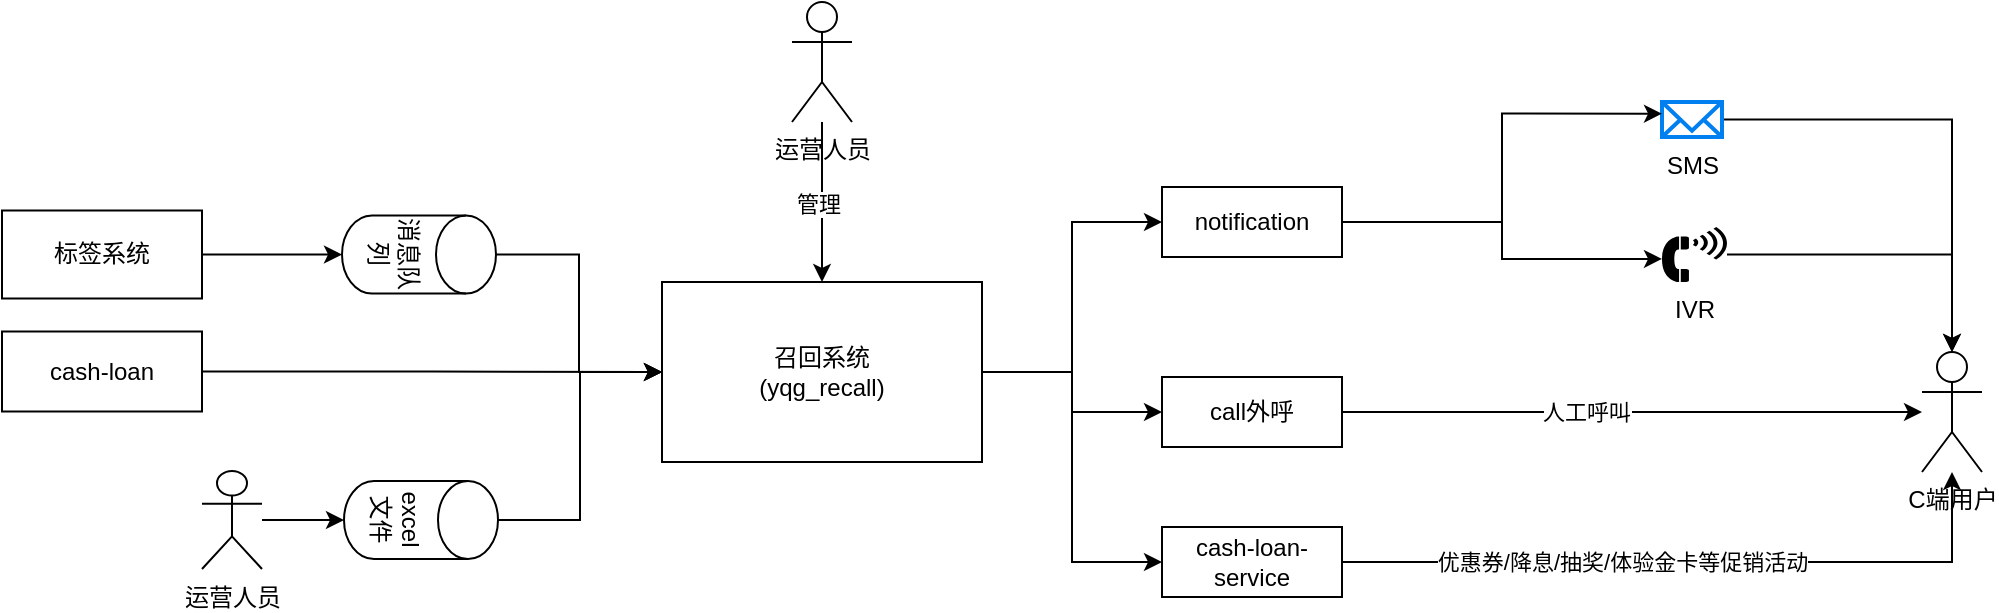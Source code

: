 <mxfile version="21.7.1" type="github" pages="4">
  <diagram name="系统&amp;角色&amp;UI关系图" id="JTP_TphxvL8e3fdHrhSc">
    <mxGraphModel dx="954" dy="610" grid="1" gridSize="10" guides="1" tooltips="1" connect="1" arrows="1" fold="1" page="1" pageScale="1" pageWidth="827" pageHeight="1169" math="0" shadow="0">
      <root>
        <mxCell id="0" />
        <mxCell id="1" parent="0" />
        <mxCell id="o_ALCuuCgBvZ6vkwsRsV-1" value="C端用户" style="shape=umlActor;verticalLabelPosition=bottom;verticalAlign=top;html=1;outlineConnect=0;" parent="1" vertex="1">
          <mxGeometry x="1020" y="415" width="30" height="60" as="geometry" />
        </mxCell>
        <mxCell id="o_ALCuuCgBvZ6vkwsRsV-16" style="edgeStyle=orthogonalEdgeStyle;rounded=0;orthogonalLoop=1;jettySize=auto;html=1;entryX=0.5;entryY=0;entryDx=0;entryDy=0;entryPerimeter=0;" parent="1" source="o_ALCuuCgBvZ6vkwsRsV-2" target="o_ALCuuCgBvZ6vkwsRsV-1" edge="1">
          <mxGeometry relative="1" as="geometry" />
        </mxCell>
        <mxCell id="o_ALCuuCgBvZ6vkwsRsV-2" value="SMS" style="html=1;verticalLabelPosition=bottom;align=center;labelBackgroundColor=#ffffff;verticalAlign=top;strokeWidth=2;strokeColor=#0080F0;shadow=0;dashed=0;shape=mxgraph.ios7.icons.mail;" parent="1" vertex="1">
          <mxGeometry x="890" y="290" width="30" height="17.5" as="geometry" />
        </mxCell>
        <mxCell id="o_ALCuuCgBvZ6vkwsRsV-18" style="edgeStyle=orthogonalEdgeStyle;rounded=0;orthogonalLoop=1;jettySize=auto;html=1;" parent="1" source="o_ALCuuCgBvZ6vkwsRsV-3" target="o_ALCuuCgBvZ6vkwsRsV-1" edge="1">
          <mxGeometry relative="1" as="geometry">
            <mxPoint x="820" y="470" as="targetPoint" />
          </mxGeometry>
        </mxCell>
        <mxCell id="o_ALCuuCgBvZ6vkwsRsV-3" value="IVR" style="shape=mxgraph.signs.tech.telephone_4;html=1;pointerEvents=1;fillColor=#000000;strokeColor=none;verticalLabelPosition=bottom;verticalAlign=top;align=center;" parent="1" vertex="1">
          <mxGeometry x="890" y="352.5" width="32.5" height="27.5" as="geometry" />
        </mxCell>
        <mxCell id="Pfi7u19-nIzxKK7tHVrl-7" style="edgeStyle=orthogonalEdgeStyle;rounded=0;orthogonalLoop=1;jettySize=auto;html=1;entryX=0;entryY=0.5;entryDx=0;entryDy=0;" edge="1" parent="1" source="o_ALCuuCgBvZ6vkwsRsV-4" target="Pfi7u19-nIzxKK7tHVrl-1">
          <mxGeometry relative="1" as="geometry" />
        </mxCell>
        <mxCell id="Pfi7u19-nIzxKK7tHVrl-8" style="edgeStyle=orthogonalEdgeStyle;rounded=0;orthogonalLoop=1;jettySize=auto;html=1;entryX=0;entryY=0.5;entryDx=0;entryDy=0;" edge="1" parent="1" source="o_ALCuuCgBvZ6vkwsRsV-4" target="Pfi7u19-nIzxKK7tHVrl-2">
          <mxGeometry relative="1" as="geometry" />
        </mxCell>
        <mxCell id="Pfi7u19-nIzxKK7tHVrl-10" style="edgeStyle=orthogonalEdgeStyle;rounded=0;orthogonalLoop=1;jettySize=auto;html=1;entryX=0;entryY=0.5;entryDx=0;entryDy=0;" edge="1" parent="1" source="o_ALCuuCgBvZ6vkwsRsV-4" target="Pfi7u19-nIzxKK7tHVrl-9">
          <mxGeometry relative="1" as="geometry" />
        </mxCell>
        <mxCell id="o_ALCuuCgBvZ6vkwsRsV-4" value="召回系统&lt;br&gt;(yqg_recall)" style="rounded=0;whiteSpace=wrap;html=1;" parent="1" vertex="1">
          <mxGeometry x="390" y="380" width="160" height="90" as="geometry" />
        </mxCell>
        <mxCell id="o_ALCuuCgBvZ6vkwsRsV-10" style="edgeStyle=orthogonalEdgeStyle;rounded=0;orthogonalLoop=1;jettySize=auto;html=1;entryX=0.5;entryY=0;entryDx=0;entryDy=0;" parent="1" source="o_ALCuuCgBvZ6vkwsRsV-6" target="o_ALCuuCgBvZ6vkwsRsV-4" edge="1">
          <mxGeometry relative="1" as="geometry" />
        </mxCell>
        <mxCell id="o_ALCuuCgBvZ6vkwsRsV-19" value="管理" style="edgeLabel;html=1;align=center;verticalAlign=middle;resizable=0;points=[];" parent="o_ALCuuCgBvZ6vkwsRsV-10" vertex="1" connectable="0">
          <mxGeometry x="0.018" y="-2" relative="1" as="geometry">
            <mxPoint as="offset" />
          </mxGeometry>
        </mxCell>
        <mxCell id="o_ALCuuCgBvZ6vkwsRsV-6" value="运营人员" style="shape=umlActor;verticalLabelPosition=bottom;verticalAlign=top;html=1;outlineConnect=0;" parent="1" vertex="1">
          <mxGeometry x="455" y="240" width="30" height="60" as="geometry" />
        </mxCell>
        <mxCell id="Pfi7u19-nIzxKK7tHVrl-5" style="edgeStyle=orthogonalEdgeStyle;rounded=0;orthogonalLoop=1;jettySize=auto;html=1;" edge="1" parent="1" source="Pfi7u19-nIzxKK7tHVrl-1" target="o_ALCuuCgBvZ6vkwsRsV-1">
          <mxGeometry relative="1" as="geometry" />
        </mxCell>
        <mxCell id="Pfi7u19-nIzxKK7tHVrl-14" value="人工呼叫" style="edgeLabel;html=1;align=center;verticalAlign=middle;resizable=0;points=[];" vertex="1" connectable="0" parent="Pfi7u19-nIzxKK7tHVrl-5">
          <mxGeometry x="-0.159" relative="1" as="geometry">
            <mxPoint as="offset" />
          </mxGeometry>
        </mxCell>
        <mxCell id="Pfi7u19-nIzxKK7tHVrl-1" value="call外呼" style="rounded=0;whiteSpace=wrap;html=1;" vertex="1" parent="1">
          <mxGeometry x="640" y="427.5" width="90" height="35" as="geometry" />
        </mxCell>
        <mxCell id="Pfi7u19-nIzxKK7tHVrl-6" style="edgeStyle=orthogonalEdgeStyle;rounded=0;orthogonalLoop=1;jettySize=auto;html=1;" edge="1" parent="1" source="Pfi7u19-nIzxKK7tHVrl-2" target="o_ALCuuCgBvZ6vkwsRsV-1">
          <mxGeometry relative="1" as="geometry" />
        </mxCell>
        <mxCell id="Pfi7u19-nIzxKK7tHVrl-13" value="优惠券/降息/抽奖/体验金卡等促销活动" style="edgeLabel;html=1;align=center;verticalAlign=middle;resizable=0;points=[];" vertex="1" connectable="0" parent="Pfi7u19-nIzxKK7tHVrl-6">
          <mxGeometry x="-0.257" y="1" relative="1" as="geometry">
            <mxPoint x="10" y="1" as="offset" />
          </mxGeometry>
        </mxCell>
        <mxCell id="Pfi7u19-nIzxKK7tHVrl-2" value="cash-loan-service" style="rounded=0;whiteSpace=wrap;html=1;" vertex="1" parent="1">
          <mxGeometry x="640" y="502.5" width="90" height="35" as="geometry" />
        </mxCell>
        <mxCell id="Pfi7u19-nIzxKK7tHVrl-11" style="edgeStyle=orthogonalEdgeStyle;rounded=0;orthogonalLoop=1;jettySize=auto;html=1;entryX=0;entryY=0.333;entryDx=0;entryDy=0;entryPerimeter=0;" edge="1" parent="1" source="Pfi7u19-nIzxKK7tHVrl-9" target="o_ALCuuCgBvZ6vkwsRsV-2">
          <mxGeometry relative="1" as="geometry" />
        </mxCell>
        <mxCell id="Pfi7u19-nIzxKK7tHVrl-12" style="edgeStyle=orthogonalEdgeStyle;rounded=0;orthogonalLoop=1;jettySize=auto;html=1;entryX=0;entryY=0.58;entryDx=0;entryDy=0;entryPerimeter=0;" edge="1" parent="1" source="Pfi7u19-nIzxKK7tHVrl-9" target="o_ALCuuCgBvZ6vkwsRsV-3">
          <mxGeometry relative="1" as="geometry" />
        </mxCell>
        <mxCell id="Pfi7u19-nIzxKK7tHVrl-9" value="notification" style="rounded=0;whiteSpace=wrap;html=1;" vertex="1" parent="1">
          <mxGeometry x="640" y="332.5" width="90" height="35" as="geometry" />
        </mxCell>
        <mxCell id="Pfi7u19-nIzxKK7tHVrl-17" style="edgeStyle=orthogonalEdgeStyle;rounded=0;orthogonalLoop=1;jettySize=auto;html=1;entryX=0.5;entryY=1;entryDx=0;entryDy=0;entryPerimeter=0;" edge="1" parent="1" source="Pfi7u19-nIzxKK7tHVrl-15" target="Pfi7u19-nIzxKK7tHVrl-16">
          <mxGeometry relative="1" as="geometry" />
        </mxCell>
        <mxCell id="Pfi7u19-nIzxKK7tHVrl-15" value="标签系统" style="rounded=0;whiteSpace=wrap;html=1;" vertex="1" parent="1">
          <mxGeometry x="60" y="344.25" width="100" height="44" as="geometry" />
        </mxCell>
        <mxCell id="Pfi7u19-nIzxKK7tHVrl-18" style="edgeStyle=orthogonalEdgeStyle;rounded=0;orthogonalLoop=1;jettySize=auto;html=1;entryX=0;entryY=0.5;entryDx=0;entryDy=0;" edge="1" parent="1" source="Pfi7u19-nIzxKK7tHVrl-16" target="o_ALCuuCgBvZ6vkwsRsV-4">
          <mxGeometry relative="1" as="geometry" />
        </mxCell>
        <mxCell id="Pfi7u19-nIzxKK7tHVrl-16" value="消息队列" style="shape=cylinder3;whiteSpace=wrap;html=1;boundedLbl=1;backgroundOutline=1;size=15;rotation=90;" vertex="1" parent="1">
          <mxGeometry x="249" y="327.75" width="39" height="77" as="geometry" />
        </mxCell>
        <mxCell id="Pfi7u19-nIzxKK7tHVrl-20" style="edgeStyle=orthogonalEdgeStyle;rounded=0;orthogonalLoop=1;jettySize=auto;html=1;entryX=0;entryY=0.5;entryDx=0;entryDy=0;" edge="1" parent="1" source="Pfi7u19-nIzxKK7tHVrl-19" target="o_ALCuuCgBvZ6vkwsRsV-4">
          <mxGeometry relative="1" as="geometry" />
        </mxCell>
        <mxCell id="Pfi7u19-nIzxKK7tHVrl-19" value="cash-loan" style="rounded=0;whiteSpace=wrap;html=1;" vertex="1" parent="1">
          <mxGeometry x="60" y="404.75" width="100" height="40" as="geometry" />
        </mxCell>
        <mxCell id="Pfi7u19-nIzxKK7tHVrl-23" style="edgeStyle=orthogonalEdgeStyle;rounded=0;orthogonalLoop=1;jettySize=auto;html=1;" edge="1" parent="1" source="Pfi7u19-nIzxKK7tHVrl-21" target="Pfi7u19-nIzxKK7tHVrl-22">
          <mxGeometry relative="1" as="geometry" />
        </mxCell>
        <mxCell id="Pfi7u19-nIzxKK7tHVrl-21" value="运营人员" style="shape=umlActor;verticalLabelPosition=bottom;verticalAlign=top;html=1;outlineConnect=0;" vertex="1" parent="1">
          <mxGeometry x="160" y="474.5" width="30" height="49" as="geometry" />
        </mxCell>
        <mxCell id="Pfi7u19-nIzxKK7tHVrl-24" style="edgeStyle=orthogonalEdgeStyle;rounded=0;orthogonalLoop=1;jettySize=auto;html=1;entryX=0;entryY=0.5;entryDx=0;entryDy=0;" edge="1" parent="1" source="Pfi7u19-nIzxKK7tHVrl-22" target="o_ALCuuCgBvZ6vkwsRsV-4">
          <mxGeometry relative="1" as="geometry" />
        </mxCell>
        <mxCell id="Pfi7u19-nIzxKK7tHVrl-22" value="excel文件" style="shape=cylinder3;whiteSpace=wrap;html=1;boundedLbl=1;backgroundOutline=1;size=15;rotation=90;" vertex="1" parent="1">
          <mxGeometry x="250" y="460.5" width="39" height="77" as="geometry" />
        </mxCell>
      </root>
    </mxGraphModel>
  </diagram>
  <diagram id="alJ39Goh50r3yMKwsreT" name="业务架构图">
    <mxGraphModel dx="954" dy="610" grid="1" gridSize="10" guides="1" tooltips="1" connect="1" arrows="1" fold="1" page="1" pageScale="1" pageWidth="827" pageHeight="1169" math="0" shadow="0">
      <root>
        <mxCell id="0" />
        <mxCell id="1" parent="0" />
        <mxCell id="UuHHTPipR_2qmuQZdejM-7" style="edgeStyle=orthogonalEdgeStyle;rounded=0;orthogonalLoop=1;jettySize=auto;html=1;" edge="1" parent="1" source="X7x3U-Ke94_EQplUjkP9-3" target="X7x3U-Ke94_EQplUjkP9-7">
          <mxGeometry relative="1" as="geometry" />
        </mxCell>
        <mxCell id="X7x3U-Ke94_EQplUjkP9-3" value="C端接入" style="rounded=0;whiteSpace=wrap;html=1;verticalAlign=top;" parent="1" vertex="1">
          <mxGeometry x="305" y="240" width="420" height="100" as="geometry" />
        </mxCell>
        <mxCell id="X7x3U-Ke94_EQplUjkP9-19" value="支撑域" style="rounded=0;whiteSpace=wrap;html=1;verticalAlign=top;" parent="1" vertex="1">
          <mxGeometry x="115" y="680" width="800" height="120" as="geometry" />
        </mxCell>
        <mxCell id="X7x3U-Ke94_EQplUjkP9-1" value="APP" style="rounded=0;whiteSpace=wrap;html=1;verticalAlign=middle;" parent="1" vertex="1">
          <mxGeometry x="325" y="280" width="80" height="40" as="geometry" />
        </mxCell>
        <mxCell id="X7x3U-Ke94_EQplUjkP9-2" value="促销业务" style="rounded=0;whiteSpace=wrap;html=1;verticalAlign=top;" parent="1" vertex="1">
          <mxGeometry x="940" y="496.25" width="240" height="173.75" as="geometry" />
        </mxCell>
        <mxCell id="X7x3U-Ke94_EQplUjkP9-4" value="召回" style="rounded=0;whiteSpace=wrap;html=1;fillColor=#fff2cc;strokeColor=#d6b656;" parent="1" vertex="1">
          <mxGeometry x="970" y="538.75" width="80" height="45" as="geometry" />
        </mxCell>
        <mxCell id="X7x3U-Ke94_EQplUjkP9-5" value="电销" style="rounded=0;whiteSpace=wrap;html=1;fillColor=#fff2cc;strokeColor=#d6b656;" parent="1" vertex="1">
          <mxGeometry x="1070" y="538.75" width="90" height="45" as="geometry" />
        </mxCell>
        <mxCell id="X7x3U-Ke94_EQplUjkP9-6" value="呼叫中心" style="rounded=0;whiteSpace=wrap;html=1;" parent="1" vertex="1">
          <mxGeometry x="970" y="610" width="80" height="45" as="geometry" />
        </mxCell>
        <mxCell id="UuHHTPipR_2qmuQZdejM-8" style="edgeStyle=orthogonalEdgeStyle;rounded=0;orthogonalLoop=1;jettySize=auto;html=1;entryX=0.5;entryY=0;entryDx=0;entryDy=0;" edge="1" parent="1" source="X7x3U-Ke94_EQplUjkP9-7" target="X7x3U-Ke94_EQplUjkP9-19">
          <mxGeometry relative="1" as="geometry" />
        </mxCell>
        <mxCell id="X7x3U-Ke94_EQplUjkP9-7" value="核心业务域" style="rounded=0;whiteSpace=wrap;html=1;verticalAlign=top;" parent="1" vertex="1">
          <mxGeometry x="220" y="410" width="590" height="200" as="geometry" />
        </mxCell>
        <mxCell id="X7x3U-Ke94_EQplUjkP9-8" value="风控" style="rounded=0;whiteSpace=wrap;html=1;" parent="1" vertex="1">
          <mxGeometry x="250" y="530" width="80" height="45" as="geometry" />
        </mxCell>
        <mxCell id="X7x3U-Ke94_EQplUjkP9-9" value="订单" style="rounded=0;whiteSpace=wrap;html=1;" parent="1" vertex="1">
          <mxGeometry x="480" y="451.25" width="80" height="45" as="geometry" />
        </mxCell>
        <mxCell id="X7x3U-Ke94_EQplUjkP9-10" value="产品" style="rounded=0;whiteSpace=wrap;html=1;" parent="1" vertex="1">
          <mxGeometry x="365" y="451.25" width="80" height="45" as="geometry" />
        </mxCell>
        <mxCell id="X7x3U-Ke94_EQplUjkP9-11" value="资方" style="rounded=0;whiteSpace=wrap;html=1;" parent="1" vertex="1">
          <mxGeometry x="590" y="450" width="80" height="45" as="geometry" />
        </mxCell>
        <mxCell id="X7x3U-Ke94_EQplUjkP9-12" value="催收" style="rounded=0;whiteSpace=wrap;html=1;" parent="1" vertex="1">
          <mxGeometry x="365" y="530" width="80" height="45" as="geometry" />
        </mxCell>
        <mxCell id="X7x3U-Ke94_EQplUjkP9-13" value="还款" style="rounded=0;whiteSpace=wrap;html=1;" parent="1" vertex="1">
          <mxGeometry x="700" y="450" width="80" height="45" as="geometry" />
        </mxCell>
        <mxCell id="X7x3U-Ke94_EQplUjkP9-14" value="贷超" style="rounded=0;whiteSpace=wrap;html=1;" parent="1" vertex="1">
          <mxGeometry x="590" y="530" width="80" height="45" as="geometry" />
        </mxCell>
        <mxCell id="X7x3U-Ke94_EQplUjkP9-16" value="增值（中收）" style="rounded=0;whiteSpace=wrap;html=1;" parent="1" vertex="1">
          <mxGeometry x="480" y="530" width="80" height="45" as="geometry" />
        </mxCell>
        <mxCell id="X7x3U-Ke94_EQplUjkP9-17" value="财务" style="rounded=0;whiteSpace=wrap;html=1;" parent="1" vertex="1">
          <mxGeometry x="705" y="720" width="80" height="45" as="geometry" />
        </mxCell>
        <mxCell id="X7x3U-Ke94_EQplUjkP9-18" value="资金" style="rounded=0;whiteSpace=wrap;html=1;" parent="1" vertex="1">
          <mxGeometry x="812" y="720" width="80" height="45" as="geometry" />
        </mxCell>
        <mxCell id="X7x3U-Ke94_EQplUjkP9-20" value="通知&lt;br&gt;（notification）" style="rounded=0;whiteSpace=wrap;html=1;" parent="1" vertex="1">
          <mxGeometry x="145" y="720" width="80" height="45" as="geometry" />
        </mxCell>
        <mxCell id="X7x3U-Ke94_EQplUjkP9-21" value="合同&lt;br&gt;（contract）" style="rounded=0;whiteSpace=wrap;html=1;" parent="1" vertex="1">
          <mxGeometry x="255" y="720" width="80" height="45" as="geometry" />
        </mxCell>
        <mxCell id="X7x3U-Ke94_EQplUjkP9-22" value="征信&lt;br&gt;（credit）" style="rounded=0;whiteSpace=wrap;html=1;" parent="1" vertex="1">
          <mxGeometry x="365" y="720" width="80" height="45" as="geometry" />
        </mxCell>
        <mxCell id="X7x3U-Ke94_EQplUjkP9-23" value="分流&lt;br&gt;（GK/QE）" style="rounded=0;whiteSpace=wrap;html=1;" parent="1" vertex="1">
          <mxGeometry x="480" y="720" width="80" height="45" as="geometry" />
        </mxCell>
        <mxCell id="X7x3U-Ke94_EQplUjkP9-27" value="支付&lt;br&gt;（payment）" style="rounded=0;whiteSpace=wrap;html=1;" parent="1" vertex="1">
          <mxGeometry x="595" y="720" width="80" height="45" as="geometry" />
        </mxCell>
        <mxCell id="UuHHTPipR_2qmuQZdejM-2" style="edgeStyle=orthogonalEdgeStyle;rounded=0;orthogonalLoop=1;jettySize=auto;html=1;entryX=0;entryY=0.5;entryDx=0;entryDy=0;dashed=1;" edge="1" parent="1" source="X7x3U-Ke94_EQplUjkP9-32" target="X7x3U-Ke94_EQplUjkP9-2">
          <mxGeometry relative="1" as="geometry" />
        </mxCell>
        <mxCell id="X7x3U-Ke94_EQplUjkP9-32" value="促销" style="rounded=0;whiteSpace=wrap;html=1;" parent="1" vertex="1">
          <mxGeometry x="700" y="530" width="80" height="45" as="geometry" />
        </mxCell>
        <mxCell id="X7x3U-Ke94_EQplUjkP9-33" value="客服" style="rounded=0;whiteSpace=wrap;html=1;" parent="1" vertex="1">
          <mxGeometry x="1070" y="610" width="90" height="45" as="geometry" />
        </mxCell>
        <mxCell id="UuHHTPipR_2qmuQZdejM-3" value="微信" style="rounded=0;whiteSpace=wrap;html=1;verticalAlign=middle;" vertex="1" parent="1">
          <mxGeometry x="425" y="280" width="80" height="40" as="geometry" />
        </mxCell>
        <mxCell id="UuHHTPipR_2qmuQZdejM-4" value="抖音" style="rounded=0;whiteSpace=wrap;html=1;verticalAlign=middle;" vertex="1" parent="1">
          <mxGeometry x="525" y="280" width="80" height="40" as="geometry" />
        </mxCell>
        <mxCell id="UuHHTPipR_2qmuQZdejM-5" value="……" style="rounded=0;whiteSpace=wrap;html=1;verticalAlign=middle;" vertex="1" parent="1">
          <mxGeometry x="625" y="280" width="80" height="40" as="geometry" />
        </mxCell>
        <mxCell id="UuHHTPipR_2qmuQZdejM-6" value="用户" style="rounded=0;whiteSpace=wrap;html=1;" vertex="1" parent="1">
          <mxGeometry x="250" y="450" width="80" height="45" as="geometry" />
        </mxCell>
      </root>
    </mxGraphModel>
  </diagram>
  <diagram id="FLLQ5omvBTyxUS7VJEYp" name="业务模块">
    <mxGraphModel dx="1434" dy="790" grid="1" gridSize="10" guides="1" tooltips="1" connect="1" arrows="1" fold="1" page="1" pageScale="1" pageWidth="827" pageHeight="1169" math="0" shadow="0">
      <root>
        <mxCell id="0" />
        <mxCell id="1" parent="0" />
        <mxCell id="CQMekr0L5ocUVeYk2xVy-1" value="业务线" style="rounded=0;whiteSpace=wrap;html=1;" parent="1" vertex="1">
          <mxGeometry x="184" y="220" width="70" height="30" as="geometry" />
        </mxCell>
        <mxCell id="CQMekr0L5ocUVeYk2xVy-2" value="标签" style="rounded=0;whiteSpace=wrap;html=1;" parent="1" vertex="1">
          <mxGeometry x="264" y="220" width="70" height="30" as="geometry" />
        </mxCell>
        <mxCell id="CQMekr0L5ocUVeYk2xVy-3" value="内容" style="rounded=0;whiteSpace=wrap;html=1;" parent="1" vertex="1">
          <mxGeometry x="344" y="220" width="70" height="30" as="geometry" />
        </mxCell>
        <mxCell id="CQMekr0L5ocUVeYk2xVy-4" value="召回规则" style="rounded=0;whiteSpace=wrap;html=1;" parent="1" vertex="1">
          <mxGeometry x="304" y="170" width="110" height="30" as="geometry" />
        </mxCell>
        <mxCell id="CQMekr0L5ocUVeYk2xVy-5" value="策略" style="rounded=0;whiteSpace=wrap;html=1;" parent="1" vertex="1">
          <mxGeometry x="184" y="170" width="110" height="30" as="geometry" />
        </mxCell>
        <mxCell id="CQMekr0L5ocUVeYk2xVy-6" value="任务" style="rounded=0;whiteSpace=wrap;html=1;" parent="1" vertex="1">
          <mxGeometry x="184" y="120" width="230" height="30" as="geometry" />
        </mxCell>
        <mxCell id="CQMekr0L5ocUVeYk2xVy-8" value="限频" style="rounded=0;whiteSpace=wrap;html=1;" parent="1" vertex="1">
          <mxGeometry x="134" y="120" width="30" height="130" as="geometry" />
        </mxCell>
      </root>
    </mxGraphModel>
  </diagram>
  <diagram id="tr77PM0McXufmCaQoUaK" name="状态流转图">
    <mxGraphModel dx="1434" dy="790" grid="1" gridSize="10" guides="1" tooltips="1" connect="1" arrows="1" fold="1" page="1" pageScale="1" pageWidth="827" pageHeight="1169" math="0" shadow="0">
      <root>
        <mxCell id="0" />
        <mxCell id="1" parent="0" />
        <mxCell id="NIRZOvgb8sgR1gq8tcIm-7" style="rounded=0;orthogonalLoop=1;jettySize=auto;html=1;" parent="1" source="NIRZOvgb8sgR1gq8tcIm-1" target="NIRZOvgb8sgR1gq8tcIm-2" edge="1">
          <mxGeometry relative="1" as="geometry" />
        </mxCell>
        <mxCell id="NIRZOvgb8sgR1gq8tcIm-12" value="StageInitStatusTransitionJob&lt;br&gt;匹配到了stage" style="edgeLabel;html=1;align=center;verticalAlign=middle;resizable=0;points=[];" parent="NIRZOvgb8sgR1gq8tcIm-7" vertex="1" connectable="0">
          <mxGeometry x="-0.005" y="2" relative="1" as="geometry">
            <mxPoint x="14" y="-13" as="offset" />
          </mxGeometry>
        </mxCell>
        <mxCell id="NIRZOvgb8sgR1gq8tcIm-1" value="INIT(I)" style="rounded=1;whiteSpace=wrap;html=1;" parent="1" vertex="1">
          <mxGeometry x="60" y="110" width="80" height="60" as="geometry" />
        </mxCell>
        <mxCell id="NIRZOvgb8sgR1gq8tcIm-8" value="StrategyRunJob&lt;br&gt;非外呼案件&amp;amp;&amp;amp;content所需keys缺失" style="rounded=0;orthogonalLoop=1;jettySize=auto;html=1;entryX=0;entryY=0.25;entryDx=0;entryDy=0;exitX=1;exitY=0.25;exitDx=0;exitDy=0;" parent="1" source="NIRZOvgb8sgR1gq8tcIm-2" target="NIRZOvgb8sgR1gq8tcIm-3" edge="1">
          <mxGeometry x="0.154" y="5" relative="1" as="geometry">
            <mxPoint as="offset" />
          </mxGeometry>
        </mxCell>
        <mxCell id="NIRZOvgb8sgR1gq8tcIm-9" style="edgeStyle=none;rounded=0;orthogonalLoop=1;jettySize=auto;html=1;exitX=0.5;exitY=1;exitDx=0;exitDy=0;" parent="1" source="NIRZOvgb8sgR1gq8tcIm-1" target="NIRZOvgb8sgR1gq8tcIm-4" edge="1">
          <mxGeometry relative="1" as="geometry" />
        </mxCell>
        <mxCell id="NIRZOvgb8sgR1gq8tcIm-11" value="StageInitStatusTransitionJob&lt;br&gt;未匹配到stage" style="edgeLabel;html=1;align=center;verticalAlign=middle;resizable=0;points=[];" parent="NIRZOvgb8sgR1gq8tcIm-9" vertex="1" connectable="0">
          <mxGeometry x="-0.06" y="1" relative="1" as="geometry">
            <mxPoint as="offset" />
          </mxGeometry>
        </mxCell>
        <mxCell id="NIRZOvgb8sgR1gq8tcIm-13" style="edgeStyle=none;rounded=0;orthogonalLoop=1;jettySize=auto;html=1;entryX=1;entryY=0;entryDx=0;entryDy=0;" parent="1" source="NIRZOvgb8sgR1gq8tcIm-2" target="NIRZOvgb8sgR1gq8tcIm-4" edge="1">
          <mxGeometry relative="1" as="geometry" />
        </mxCell>
        <mxCell id="NIRZOvgb8sgR1gq8tcIm-14" value="StrategyRunJob&lt;br&gt;&lt;br&gt;批量召回案件&amp;amp;&amp;amp;nextTimeToPush==MAX&lt;br&gt;&lt;br&gt;case.timeToPush == MAX &lt;br&gt;&amp;amp;&amp;amp; case.anchoredEndTime == stage.endTime &lt;br&gt;&amp;amp;&amp;amp; 没有nextStage" style="edgeLabel;html=1;align=center;verticalAlign=middle;resizable=0;points=[];" parent="NIRZOvgb8sgR1gq8tcIm-13" vertex="1" connectable="0">
          <mxGeometry x="-0.154" y="-2" relative="1" as="geometry">
            <mxPoint x="-44" y="17" as="offset" />
          </mxGeometry>
        </mxCell>
        <mxCell id="NIRZOvgb8sgR1gq8tcIm-15" style="edgeStyle=none;rounded=0;orthogonalLoop=1;jettySize=auto;html=1;exitX=0.25;exitY=1;exitDx=0;exitDy=0;entryX=0.25;entryY=0;entryDx=0;entryDy=0;" parent="1" source="NIRZOvgb8sgR1gq8tcIm-2" target="NIRZOvgb8sgR1gq8tcIm-6" edge="1">
          <mxGeometry relative="1" as="geometry" />
        </mxCell>
        <mxCell id="NIRZOvgb8sgR1gq8tcIm-16" value="StrategyRunJob&lt;br&gt;策略配置为不可跳过" style="edgeLabel;html=1;align=center;verticalAlign=middle;resizable=0;points=[];" parent="NIRZOvgb8sgR1gq8tcIm-15" vertex="1" connectable="0">
          <mxGeometry x="-0.13" y="-1" relative="1" as="geometry">
            <mxPoint x="-2" y="-17" as="offset" />
          </mxGeometry>
        </mxCell>
        <mxCell id="NIRZOvgb8sgR1gq8tcIm-17" style="edgeStyle=none;rounded=0;orthogonalLoop=1;jettySize=auto;html=1;entryX=1;entryY=0.75;entryDx=0;entryDy=0;exitX=0;exitY=0.75;exitDx=0;exitDy=0;" parent="1" source="NIRZOvgb8sgR1gq8tcIm-2" target="NIRZOvgb8sgR1gq8tcIm-1" edge="1">
          <mxGeometry relative="1" as="geometry" />
        </mxCell>
        <mxCell id="NIRZOvgb8sgR1gq8tcIm-18" value="&lt;div style=&quot;border-color: var(--border-color);&quot;&gt;StageProcessingStatusTransitionJob&lt;br&gt;&lt;/div&gt;&lt;div style=&quot;border-color: var(--border-color);&quot;&gt;case.timeToPush == MAX&amp;nbsp;&lt;/div&gt;&lt;div style=&quot;border-color: var(--border-color);&quot;&gt;&amp;amp;&amp;amp; case.anchoredEndTime == stage.endTime&amp;nbsp;&lt;/div&gt;&lt;div style=&quot;border-color: var(--border-color);&quot;&gt;&amp;amp;&amp;amp; 有nextStage&lt;/div&gt;" style="edgeLabel;html=1;align=center;verticalAlign=middle;resizable=0;points=[];" parent="NIRZOvgb8sgR1gq8tcIm-17" vertex="1" connectable="0">
          <mxGeometry x="0.142" y="-1" relative="1" as="geometry">
            <mxPoint y="22" as="offset" />
          </mxGeometry>
        </mxCell>
        <mxCell id="NIRZOvgb8sgR1gq8tcIm-2" value="PROCESSING(P)" style="rounded=1;whiteSpace=wrap;html=1;" parent="1" vertex="1">
          <mxGeometry x="490" y="120" width="120" height="60" as="geometry" />
        </mxCell>
        <mxCell id="NIRZOvgb8sgR1gq8tcIm-19" style="edgeStyle=none;rounded=0;orthogonalLoop=1;jettySize=auto;html=1;exitX=0;exitY=0.75;exitDx=0;exitDy=0;entryX=1;entryY=0.75;entryDx=0;entryDy=0;" parent="1" source="NIRZOvgb8sgR1gq8tcIm-3" target="NIRZOvgb8sgR1gq8tcIm-2" edge="1">
          <mxGeometry relative="1" as="geometry" />
        </mxCell>
        <mxCell id="NIRZOvgb8sgR1gq8tcIm-26" value="CollectionDataJob&lt;br&gt;只要不error" style="edgeLabel;html=1;align=center;verticalAlign=middle;resizable=0;points=[];" parent="NIRZOvgb8sgR1gq8tcIm-19" vertex="1" connectable="0">
          <mxGeometry x="0.115" y="-1" relative="1" as="geometry">
            <mxPoint as="offset" />
          </mxGeometry>
        </mxCell>
        <mxCell id="NIRZOvgb8sgR1gq8tcIm-27" style="edgeStyle=none;rounded=0;orthogonalLoop=1;jettySize=auto;html=1;" parent="1" source="NIRZOvgb8sgR1gq8tcIm-3" target="NIRZOvgb8sgR1gq8tcIm-5" edge="1">
          <mxGeometry relative="1" as="geometry" />
        </mxCell>
        <mxCell id="NIRZOvgb8sgR1gq8tcIm-28" value="RecallCaseChangeStatusJob&lt;br&gt;timeCreated==10天" style="edgeLabel;html=1;align=center;verticalAlign=middle;resizable=0;points=[];" parent="NIRZOvgb8sgR1gq8tcIm-27" vertex="1" connectable="0">
          <mxGeometry x="-0.089" y="-3" relative="1" as="geometry">
            <mxPoint y="1" as="offset" />
          </mxGeometry>
        </mxCell>
        <mxCell id="NIRZOvgb8sgR1gq8tcIm-3" value="BLOCKED(B)" style="rounded=1;whiteSpace=wrap;html=1;" parent="1" vertex="1">
          <mxGeometry x="870" y="120" width="120" height="60" as="geometry" />
        </mxCell>
        <mxCell id="NIRZOvgb8sgR1gq8tcIm-4" value="COMPLETE(C)" style="rounded=1;whiteSpace=wrap;html=1;" parent="1" vertex="1">
          <mxGeometry x="40" y="380" width="120" height="60" as="geometry" />
        </mxCell>
        <mxCell id="NIRZOvgb8sgR1gq8tcIm-5" value="COMPLETE_TIMEOUT(O)" style="rounded=1;whiteSpace=wrap;html=1;" parent="1" vertex="1">
          <mxGeometry x="845" y="370" width="170" height="60" as="geometry" />
        </mxCell>
        <mxCell id="NIRZOvgb8sgR1gq8tcIm-22" value="RecallCaseScheduleSendResultUpdateJob&lt;br&gt;批量召回案件&amp;amp;&amp;amp;nextTimeToPush==MAX" style="edgeStyle=none;rounded=0;orthogonalLoop=1;jettySize=auto;html=1;entryX=1;entryY=0.5;entryDx=0;entryDy=0;" parent="1" source="NIRZOvgb8sgR1gq8tcIm-6" target="NIRZOvgb8sgR1gq8tcIm-4" edge="1">
          <mxGeometry relative="1" as="geometry" />
        </mxCell>
        <mxCell id="NIRZOvgb8sgR1gq8tcIm-23" style="edgeStyle=none;rounded=0;orthogonalLoop=1;jettySize=auto;html=1;entryX=0.75;entryY=1;entryDx=0;entryDy=0;exitX=0.75;exitY=0;exitDx=0;exitDy=0;" parent="1" source="NIRZOvgb8sgR1gq8tcIm-6" target="NIRZOvgb8sgR1gq8tcIm-2" edge="1">
          <mxGeometry relative="1" as="geometry" />
        </mxCell>
        <mxCell id="NIRZOvgb8sgR1gq8tcIm-25" value="RecallCaseScheduleSendResultUpdateJob&lt;br&gt;只要结果send result是终态" style="edgeLabel;html=1;align=center;verticalAlign=middle;resizable=0;points=[];" parent="NIRZOvgb8sgR1gq8tcIm-23" vertex="1" connectable="0">
          <mxGeometry x="-0.094" y="-2" relative="1" as="geometry">
            <mxPoint x="76" as="offset" />
          </mxGeometry>
        </mxCell>
        <mxCell id="NIRZOvgb8sgR1gq8tcIm-6" value="WAIT(S)" style="rounded=1;whiteSpace=wrap;html=1;" parent="1" vertex="1">
          <mxGeometry x="490" y="380" width="125" height="60" as="geometry" />
        </mxCell>
      </root>
    </mxGraphModel>
  </diagram>
</mxfile>
